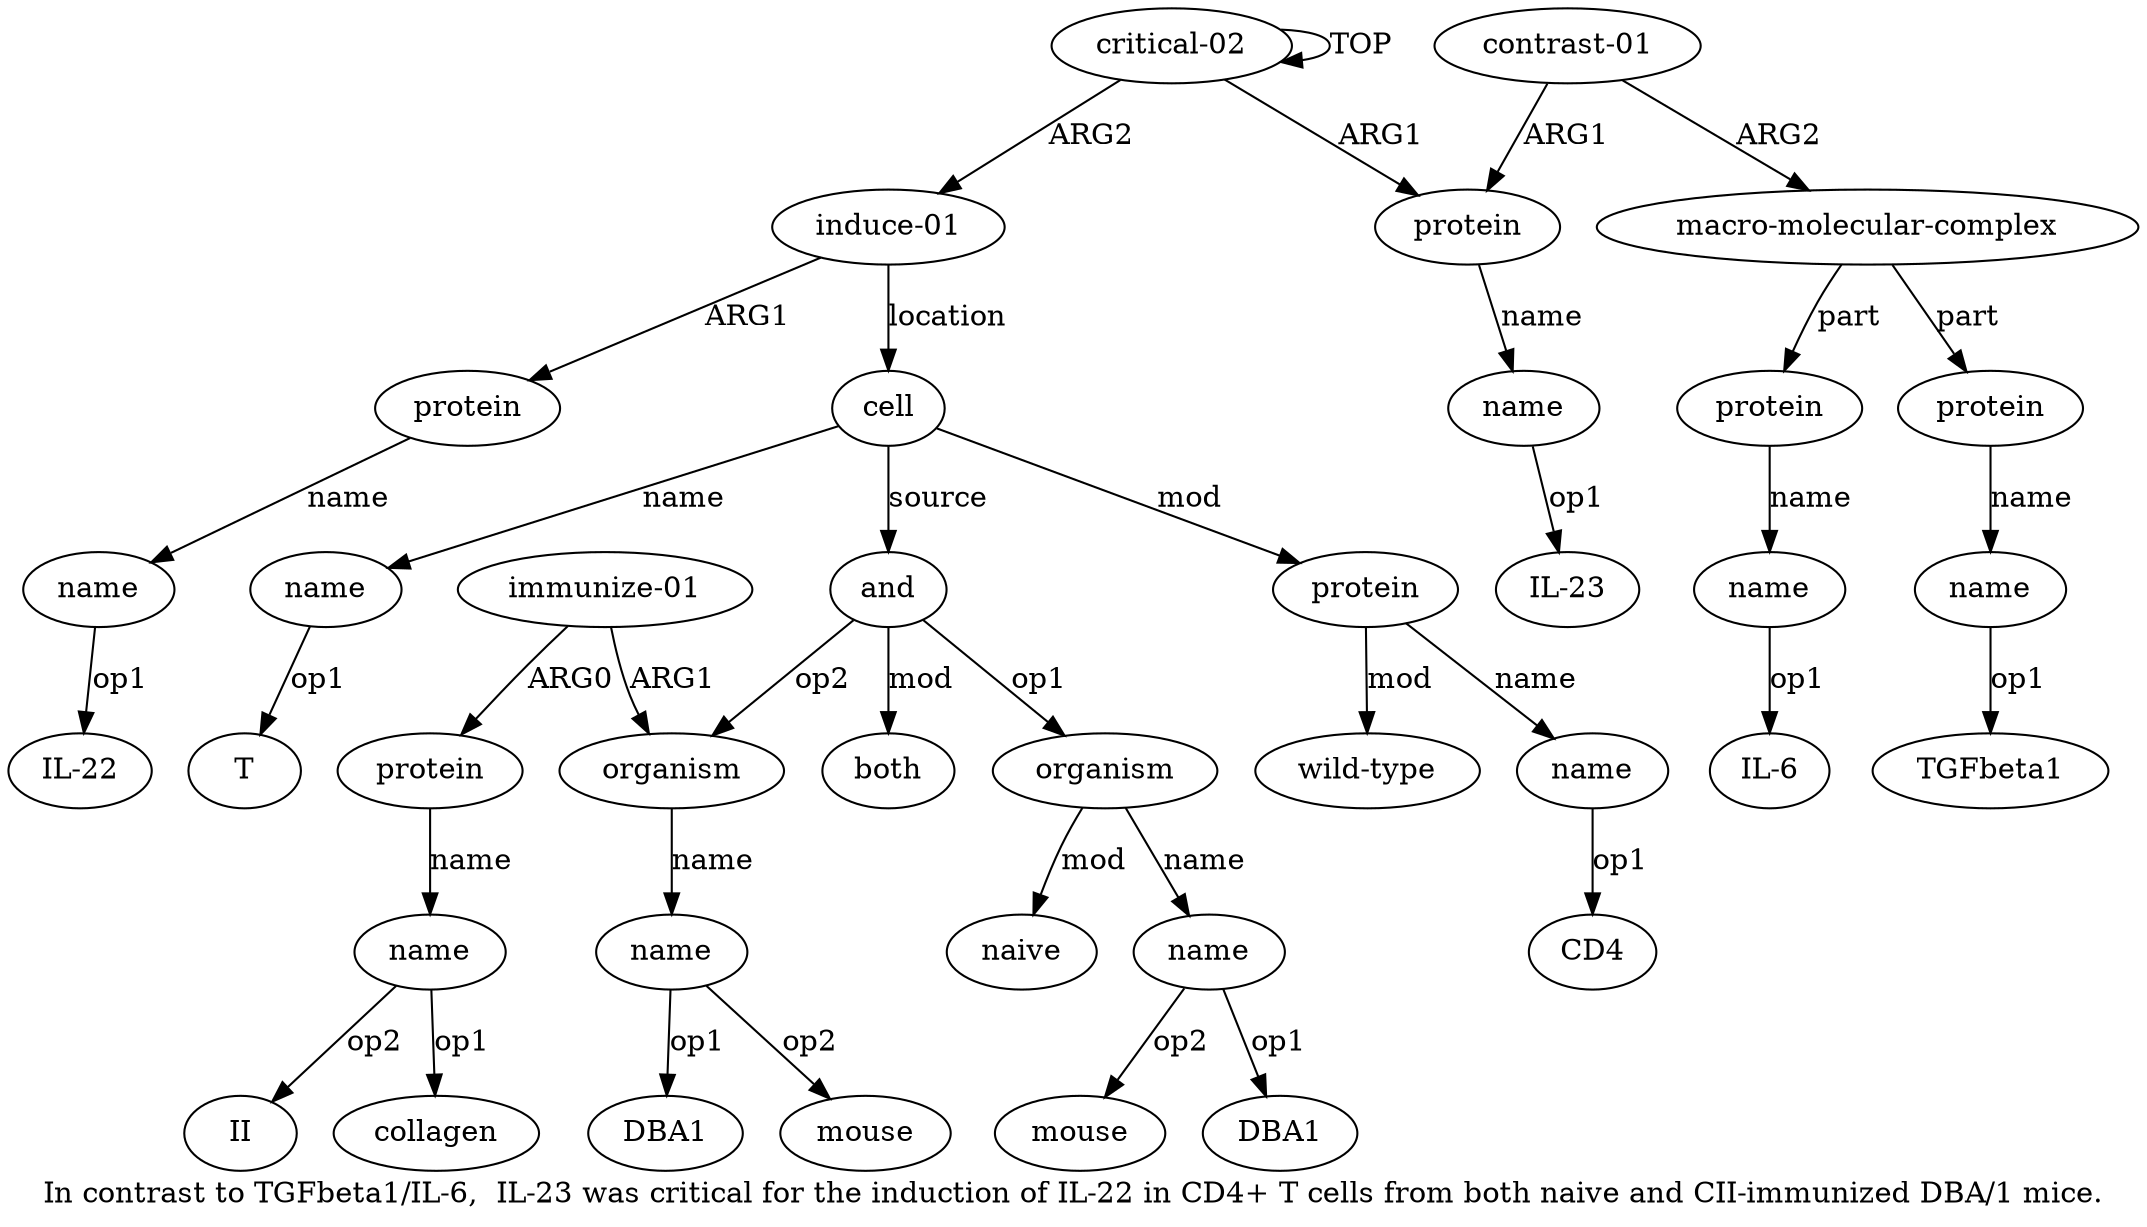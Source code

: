 digraph  {
	graph [label="In contrast to TGFbeta1/IL-6,  IL-23 was critical for the induction of IL-22 in CD4+ T cells from both naive and CII-immunized DBA/\
1 mice."];
	node [label="\N"];
	a20	 [color=black,
		gold_ind=20,
		gold_label=naive,
		label=naive,
		test_ind=20,
		test_label=naive];
	a21	 [color=black,
		gold_ind=21,
		gold_label=organism,
		label=organism,
		test_ind=21,
		test_label=organism];
	a22	 [color=black,
		gold_ind=22,
		gold_label=name,
		label=name,
		test_ind=22,
		test_label=name];
	a21 -> a22 [key=0,
	color=black,
	gold_label=name,
	label=name,
	test_label=name];
"a22 DBA1" [color=black,
	gold_ind=-1,
	gold_label=DBA1,
	label=DBA1,
	test_ind=-1,
	test_label=DBA1];
a22 -> "a22 DBA1" [key=0,
color=black,
gold_label=op1,
label=op1,
test_label=op1];
"a22 mouse" [color=black,
gold_ind=-1,
gold_label=mouse,
label=mouse,
test_ind=-1,
test_label=mouse];
a22 -> "a22 mouse" [key=0,
color=black,
gold_label=op2,
label=op2,
test_label=op2];
a23 [color=black,
gold_ind=23,
gold_label="immunize-01",
label="immunize-01",
test_ind=23,
test_label="immunize-01"];
a23 -> a21 [key=0,
color=black,
gold_label=ARG1,
label=ARG1,
test_label=ARG1];
a24 [color=black,
gold_ind=24,
gold_label=protein,
label=protein,
test_ind=24,
test_label=protein];
a23 -> a24 [key=0,
color=black,
gold_label=ARG0,
label=ARG0,
test_label=ARG0];
a25 [color=black,
gold_ind=25,
gold_label=name,
label=name,
test_ind=25,
test_label=name];
a24 -> a25 [key=0,
color=black,
gold_label=name,
label=name,
test_label=name];
"a25 II" [color=black,
gold_ind=-1,
gold_label=II,
label=II,
test_ind=-1,
test_label=II];
a25 -> "a25 II" [key=0,
color=black,
gold_label=op2,
label=op2,
test_label=op2];
"a25 collagen" [color=black,
gold_ind=-1,
gold_label=collagen,
label=collagen,
test_ind=-1,
test_label=collagen];
a25 -> "a25 collagen" [key=0,
color=black,
gold_label=op1,
label=op1,
test_label=op1];
a26 [color=black,
gold_ind=26,
gold_label=both,
label=both,
test_ind=26,
test_label=both];
"a13 T" [color=black,
gold_ind=-1,
gold_label=T,
label=T,
test_ind=-1,
test_label=T];
"a8 IL-6" [color=black,
gold_ind=-1,
gold_label="IL-6",
label="IL-6",
test_ind=-1,
test_label="IL-6"];
"a15 CD4" [color=black,
gold_ind=-1,
gold_label=CD4,
label=CD4,
test_ind=-1,
test_label=CD4];
a15 [color=black,
gold_ind=15,
gold_label=name,
label=name,
test_ind=15,
test_label=name];
a15 -> "a15 CD4" [key=0,
color=black,
gold_label=op1,
label=op1,
test_label=op1];
a14 [color=black,
gold_ind=14,
gold_label=protein,
label=protein,
test_ind=14,
test_label=protein];
a14 -> a15 [key=0,
color=black,
gold_label=name,
label=name,
test_label=name];
a16 [color=black,
gold_ind=16,
gold_label="wild-type",
label="wild-type",
test_ind=16,
test_label="wild-type"];
a14 -> a16 [key=0,
color=black,
gold_label=mod,
label=mod,
test_label=mod];
a17 [color=black,
gold_ind=17,
gold_label=and,
label=and,
test_ind=17,
test_label=and];
a17 -> a21 [key=0,
color=black,
gold_label=op2,
label=op2,
test_label=op2];
a17 -> a26 [key=0,
color=black,
gold_label=mod,
label=mod,
test_label=mod];
a18 [color=black,
gold_ind=18,
gold_label=organism,
label=organism,
test_ind=18,
test_label=organism];
a17 -> a18 [key=0,
color=black,
gold_label=op1,
label=op1,
test_label=op1];
a11 [color=black,
gold_ind=11,
gold_label=name,
label=name,
test_ind=11,
test_label=name];
"a11 IL-22" [color=black,
gold_ind=-1,
gold_label="IL-22",
label="IL-22",
test_ind=-1,
test_label="IL-22"];
a11 -> "a11 IL-22" [key=0,
color=black,
gold_label=op1,
label=op1,
test_label=op1];
a10 [color=black,
gold_ind=10,
gold_label=protein,
label=protein,
test_ind=10,
test_label=protein];
a10 -> a11 [key=0,
color=black,
gold_label=name,
label=name,
test_label=name];
a13 [color=black,
gold_ind=13,
gold_label=name,
label=name,
test_ind=13,
test_label=name];
a13 -> "a13 T" [key=0,
color=black,
gold_label=op1,
label=op1,
test_label=op1];
a12 [color=black,
gold_ind=12,
gold_label=cell,
label=cell,
test_ind=12,
test_label=cell];
a12 -> a14 [key=0,
color=black,
gold_label=mod,
label=mod,
test_label=mod];
a12 -> a17 [key=0,
color=black,
gold_label=source,
label=source,
test_label=source];
a12 -> a13 [key=0,
color=black,
gold_label=name,
label=name,
test_label=name];
a19 [color=black,
gold_ind=19,
gold_label=name,
label=name,
test_ind=19,
test_label=name];
"a19 mouse" [color=black,
gold_ind=-1,
gold_label=mouse,
label=mouse,
test_ind=-1,
test_label=mouse];
a19 -> "a19 mouse" [key=0,
color=black,
gold_label=op2,
label=op2,
test_label=op2];
"a19 DBA1" [color=black,
gold_ind=-1,
gold_label=DBA1,
label=DBA1,
test_ind=-1,
test_label=DBA1];
a19 -> "a19 DBA1" [key=0,
color=black,
gold_label=op1,
label=op1,
test_label=op1];
a18 -> a20 [key=0,
color=black,
gold_label=mod,
label=mod,
test_label=mod];
a18 -> a19 [key=0,
color=black,
gold_label=name,
label=name,
test_label=name];
a1 [color=black,
gold_ind=1,
gold_label=protein,
label=protein,
test_ind=1,
test_label=protein];
a2 [color=black,
gold_ind=2,
gold_label=name,
label=name,
test_ind=2,
test_label=name];
a1 -> a2 [key=0,
color=black,
gold_label=name,
label=name,
test_label=name];
a0 [color=black,
gold_ind=0,
gold_label="critical-02",
label="critical-02",
test_ind=0,
test_label="critical-02"];
a0 -> a1 [key=0,
color=black,
gold_label=ARG1,
label=ARG1,
test_label=ARG1];
a0 -> a0 [key=0,
color=black,
gold_label=TOP,
label=TOP,
test_label=TOP];
a9 [color=black,
gold_ind=9,
gold_label="induce-01",
label="induce-01",
test_ind=9,
test_label="induce-01"];
a0 -> a9 [key=0,
color=black,
gold_label=ARG2,
label=ARG2,
test_label=ARG2];
a3 [color=black,
gold_ind=3,
gold_label="contrast-01",
label="contrast-01",
test_ind=3,
test_label="contrast-01"];
a3 -> a1 [key=0,
color=black,
gold_label=ARG1,
label=ARG1,
test_label=ARG1];
a4 [color=black,
gold_ind=4,
gold_label="macro-molecular-complex",
label="macro-molecular-complex",
test_ind=4,
test_label="macro-molecular-complex"];
a3 -> a4 [key=0,
color=black,
gold_label=ARG2,
label=ARG2,
test_label=ARG2];
"a2 IL-23" [color=black,
gold_ind=-1,
gold_label="IL-23",
label="IL-23",
test_ind=-1,
test_label="IL-23"];
a2 -> "a2 IL-23" [key=0,
color=black,
gold_label=op1,
label=op1,
test_label=op1];
a5 [color=black,
gold_ind=5,
gold_label=protein,
label=protein,
test_ind=5,
test_label=protein];
a6 [color=black,
gold_ind=6,
gold_label=name,
label=name,
test_ind=6,
test_label=name];
a5 -> a6 [key=0,
color=black,
gold_label=name,
label=name,
test_label=name];
a4 -> a5 [key=0,
color=black,
gold_label=part,
label=part,
test_label=part];
a7 [color=black,
gold_ind=7,
gold_label=protein,
label=protein,
test_ind=7,
test_label=protein];
a4 -> a7 [key=0,
color=black,
gold_label=part,
label=part,
test_label=part];
a8 [color=black,
gold_ind=8,
gold_label=name,
label=name,
test_ind=8,
test_label=name];
a7 -> a8 [key=0,
color=black,
gold_label=name,
label=name,
test_label=name];
"a6 TGFbeta1" [color=black,
gold_ind=-1,
gold_label=TGFbeta1,
label=TGFbeta1,
test_ind=-1,
test_label=TGFbeta1];
a6 -> "a6 TGFbeta1" [key=0,
color=black,
gold_label=op1,
label=op1,
test_label=op1];
a9 -> a10 [key=0,
color=black,
gold_label=ARG1,
label=ARG1,
test_label=ARG1];
a9 -> a12 [key=0,
color=black,
gold_label=location,
label=location,
test_label=location];
a8 -> "a8 IL-6" [key=0,
color=black,
gold_label=op1,
label=op1,
test_label=op1];
}

